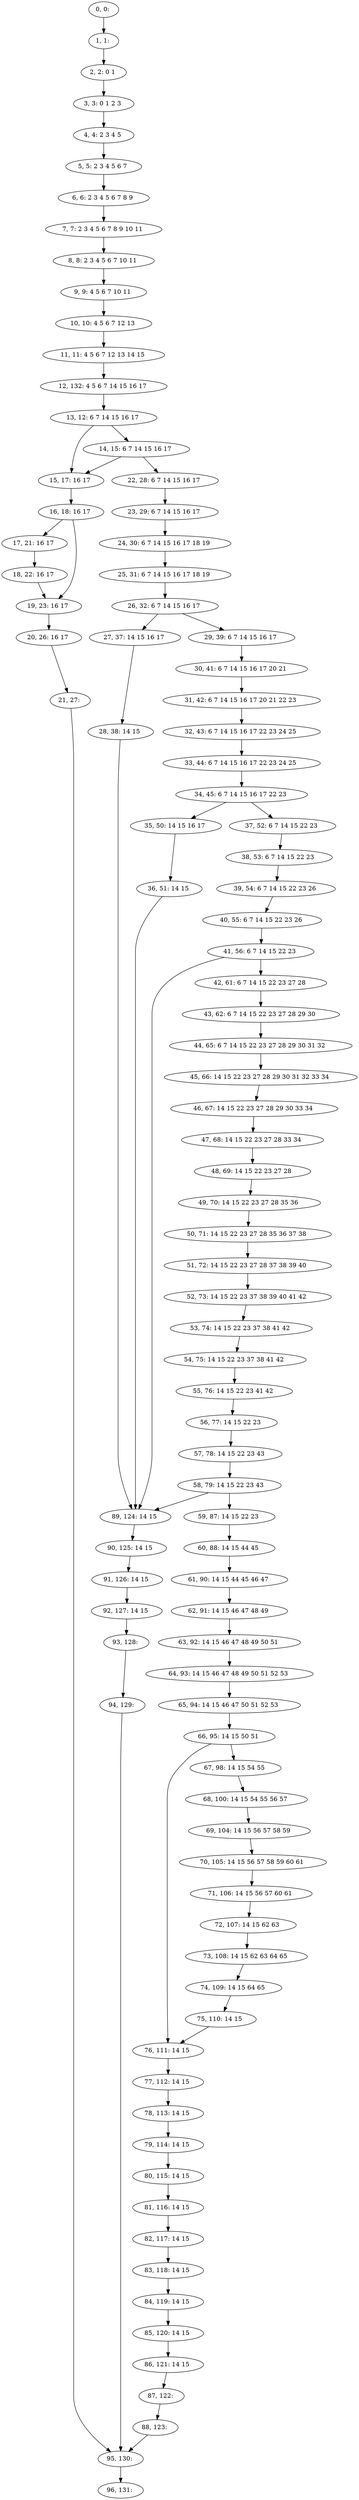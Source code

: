 digraph G {
0[label="0, 0: "];
1[label="1, 1: "];
2[label="2, 2: 0 1 "];
3[label="3, 3: 0 1 2 3 "];
4[label="4, 4: 2 3 4 5 "];
5[label="5, 5: 2 3 4 5 6 7 "];
6[label="6, 6: 2 3 4 5 6 7 8 9 "];
7[label="7, 7: 2 3 4 5 6 7 8 9 10 11 "];
8[label="8, 8: 2 3 4 5 6 7 10 11 "];
9[label="9, 9: 4 5 6 7 10 11 "];
10[label="10, 10: 4 5 6 7 12 13 "];
11[label="11, 11: 4 5 6 7 12 13 14 15 "];
12[label="12, 132: 4 5 6 7 14 15 16 17 "];
13[label="13, 12: 6 7 14 15 16 17 "];
14[label="14, 15: 6 7 14 15 16 17 "];
15[label="15, 17: 16 17 "];
16[label="16, 18: 16 17 "];
17[label="17, 21: 16 17 "];
18[label="18, 22: 16 17 "];
19[label="19, 23: 16 17 "];
20[label="20, 26: 16 17 "];
21[label="21, 27: "];
22[label="22, 28: 6 7 14 15 16 17 "];
23[label="23, 29: 6 7 14 15 16 17 "];
24[label="24, 30: 6 7 14 15 16 17 18 19 "];
25[label="25, 31: 6 7 14 15 16 17 18 19 "];
26[label="26, 32: 6 7 14 15 16 17 "];
27[label="27, 37: 14 15 16 17 "];
28[label="28, 38: 14 15 "];
29[label="29, 39: 6 7 14 15 16 17 "];
30[label="30, 41: 6 7 14 15 16 17 20 21 "];
31[label="31, 42: 6 7 14 15 16 17 20 21 22 23 "];
32[label="32, 43: 6 7 14 15 16 17 22 23 24 25 "];
33[label="33, 44: 6 7 14 15 16 17 22 23 24 25 "];
34[label="34, 45: 6 7 14 15 16 17 22 23 "];
35[label="35, 50: 14 15 16 17 "];
36[label="36, 51: 14 15 "];
37[label="37, 52: 6 7 14 15 22 23 "];
38[label="38, 53: 6 7 14 15 22 23 "];
39[label="39, 54: 6 7 14 15 22 23 26 "];
40[label="40, 55: 6 7 14 15 22 23 26 "];
41[label="41, 56: 6 7 14 15 22 23 "];
42[label="42, 61: 6 7 14 15 22 23 27 28 "];
43[label="43, 62: 6 7 14 15 22 23 27 28 29 30 "];
44[label="44, 65: 6 7 14 15 22 23 27 28 29 30 31 32 "];
45[label="45, 66: 14 15 22 23 27 28 29 30 31 32 33 34 "];
46[label="46, 67: 14 15 22 23 27 28 29 30 33 34 "];
47[label="47, 68: 14 15 22 23 27 28 33 34 "];
48[label="48, 69: 14 15 22 23 27 28 "];
49[label="49, 70: 14 15 22 23 27 28 35 36 "];
50[label="50, 71: 14 15 22 23 27 28 35 36 37 38 "];
51[label="51, 72: 14 15 22 23 27 28 37 38 39 40 "];
52[label="52, 73: 14 15 22 23 37 38 39 40 41 42 "];
53[label="53, 74: 14 15 22 23 37 38 41 42 "];
54[label="54, 75: 14 15 22 23 37 38 41 42 "];
55[label="55, 76: 14 15 22 23 41 42 "];
56[label="56, 77: 14 15 22 23 "];
57[label="57, 78: 14 15 22 23 43 "];
58[label="58, 79: 14 15 22 23 43 "];
59[label="59, 87: 14 15 22 23 "];
60[label="60, 88: 14 15 44 45 "];
61[label="61, 90: 14 15 44 45 46 47 "];
62[label="62, 91: 14 15 46 47 48 49 "];
63[label="63, 92: 14 15 46 47 48 49 50 51 "];
64[label="64, 93: 14 15 46 47 48 49 50 51 52 53 "];
65[label="65, 94: 14 15 46 47 50 51 52 53 "];
66[label="66, 95: 14 15 50 51 "];
67[label="67, 98: 14 15 54 55 "];
68[label="68, 100: 14 15 54 55 56 57 "];
69[label="69, 104: 14 15 56 57 58 59 "];
70[label="70, 105: 14 15 56 57 58 59 60 61 "];
71[label="71, 106: 14 15 56 57 60 61 "];
72[label="72, 107: 14 15 62 63 "];
73[label="73, 108: 14 15 62 63 64 65 "];
74[label="74, 109: 14 15 64 65 "];
75[label="75, 110: 14 15 "];
76[label="76, 111: 14 15 "];
77[label="77, 112: 14 15 "];
78[label="78, 113: 14 15 "];
79[label="79, 114: 14 15 "];
80[label="80, 115: 14 15 "];
81[label="81, 116: 14 15 "];
82[label="82, 117: 14 15 "];
83[label="83, 118: 14 15 "];
84[label="84, 119: 14 15 "];
85[label="85, 120: 14 15 "];
86[label="86, 121: 14 15 "];
87[label="87, 122: "];
88[label="88, 123: "];
89[label="89, 124: 14 15 "];
90[label="90, 125: 14 15 "];
91[label="91, 126: 14 15 "];
92[label="92, 127: 14 15 "];
93[label="93, 128: "];
94[label="94, 129: "];
95[label="95, 130: "];
96[label="96, 131: "];
0->1 ;
1->2 ;
2->3 ;
3->4 ;
4->5 ;
5->6 ;
6->7 ;
7->8 ;
8->9 ;
9->10 ;
10->11 ;
11->12 ;
12->13 ;
13->14 ;
13->15 ;
14->15 ;
14->22 ;
15->16 ;
16->17 ;
16->19 ;
17->18 ;
18->19 ;
19->20 ;
20->21 ;
21->95 ;
22->23 ;
23->24 ;
24->25 ;
25->26 ;
26->27 ;
26->29 ;
27->28 ;
28->89 ;
29->30 ;
30->31 ;
31->32 ;
32->33 ;
33->34 ;
34->35 ;
34->37 ;
35->36 ;
36->89 ;
37->38 ;
38->39 ;
39->40 ;
40->41 ;
41->42 ;
41->89 ;
42->43 ;
43->44 ;
44->45 ;
45->46 ;
46->47 ;
47->48 ;
48->49 ;
49->50 ;
50->51 ;
51->52 ;
52->53 ;
53->54 ;
54->55 ;
55->56 ;
56->57 ;
57->58 ;
58->59 ;
58->89 ;
59->60 ;
60->61 ;
61->62 ;
62->63 ;
63->64 ;
64->65 ;
65->66 ;
66->67 ;
66->76 ;
67->68 ;
68->69 ;
69->70 ;
70->71 ;
71->72 ;
72->73 ;
73->74 ;
74->75 ;
75->76 ;
76->77 ;
77->78 ;
78->79 ;
79->80 ;
80->81 ;
81->82 ;
82->83 ;
83->84 ;
84->85 ;
85->86 ;
86->87 ;
87->88 ;
88->95 ;
89->90 ;
90->91 ;
91->92 ;
92->93 ;
93->94 ;
94->95 ;
95->96 ;
}
